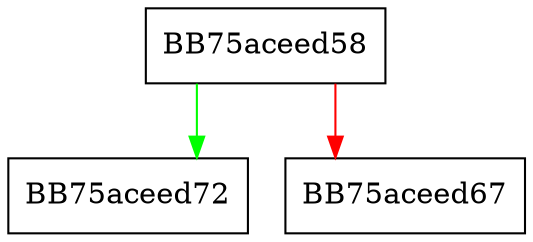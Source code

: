 digraph get_next_index {
  node [shape="box"];
  graph [splines=ortho];
  BB75aceed58 -> BB75aceed72 [color="green"];
  BB75aceed58 -> BB75aceed67 [color="red"];
}